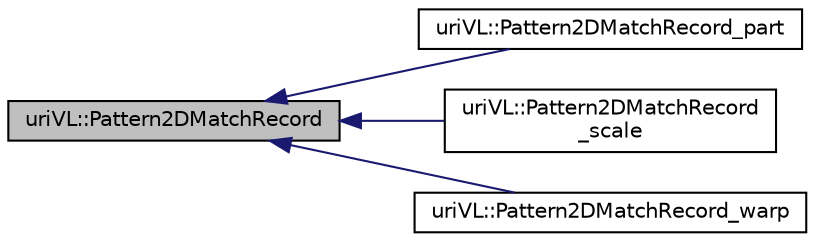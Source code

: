 digraph "uriVL::Pattern2DMatchRecord"
{
  edge [fontname="Helvetica",fontsize="10",labelfontname="Helvetica",labelfontsize="10"];
  node [fontname="Helvetica",fontsize="10",shape=record];
  rankdir="LR";
  Node1 [label="uriVL::Pattern2DMatchRecord",height=0.2,width=0.4,color="black", fillcolor="grey75", style="filled", fontcolor="black"];
  Node1 -> Node2 [dir="back",color="midnightblue",fontsize="10",style="solid",fontname="Helvetica"];
  Node2 [label="uriVL::Pattern2DMatchRecord_part",height=0.2,width=0.4,color="black", fillcolor="white", style="filled",URL="$classuriVL_1_1Pattern2DMatchRecord__part.html",tooltip="Holds the records of a 2D matching result (matching performed by a \"partial match\" matcher)..."];
  Node1 -> Node3 [dir="back",color="midnightblue",fontsize="10",style="solid",fontname="Helvetica"];
  Node3 [label="uriVL::Pattern2DMatchRecord\l_scale",height=0.2,width=0.4,color="black", fillcolor="white", style="filled",URL="$classuriVL_1_1Pattern2DMatchRecord__scale.html",tooltip="holds the records of 2D matching result "];
  Node1 -> Node4 [dir="back",color="midnightblue",fontsize="10",style="solid",fontname="Helvetica"];
  Node4 [label="uriVL::Pattern2DMatchRecord_warp",height=0.2,width=0.4,color="black", fillcolor="white", style="filled",URL="$classuriVL_1_1Pattern2DMatchRecord__warp.html",tooltip="Holds the records of a 2D warp-based matching result. "];
}

